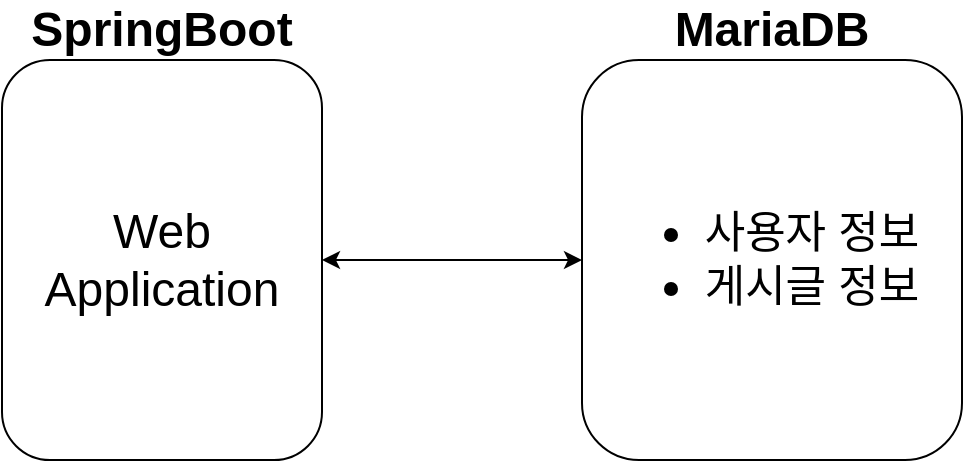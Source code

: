 <mxfile version="14.9.6" type="device"><diagram id="hoSuEQCe0r2lQlqbEewg" name="페이지-1"><mxGraphModel dx="1024" dy="592" grid="1" gridSize="10" guides="1" tooltips="1" connect="1" arrows="1" fold="1" page="1" pageScale="1" pageWidth="827" pageHeight="1169" math="0" shadow="0"><root><mxCell id="0"/><mxCell id="1" parent="0"/><mxCell id="BJHVURb5KaGyOkvHg0TY-1" value="&lt;font style=&quot;font-size: 24px&quot;&gt;Web Application&lt;/font&gt;" style="rounded=1;whiteSpace=wrap;html=1;" vertex="1" parent="1"><mxGeometry x="120" y="270" width="160" height="200" as="geometry"/></mxCell><mxCell id="BJHVURb5KaGyOkvHg0TY-2" value="&lt;b&gt;&lt;font style=&quot;font-size: 24px&quot;&gt;SpringBoot&lt;/font&gt;&lt;/b&gt;" style="text;html=1;strokeColor=none;fillColor=none;align=center;verticalAlign=middle;whiteSpace=wrap;rounded=0;" vertex="1" parent="1"><mxGeometry x="120" y="240" width="160" height="30" as="geometry"/></mxCell><mxCell id="BJHVURb5KaGyOkvHg0TY-3" value="&lt;b&gt;&lt;font style=&quot;font-size: 24px&quot;&gt;MariaDB&lt;/font&gt;&lt;/b&gt;" style="text;html=1;strokeColor=none;fillColor=none;align=center;verticalAlign=middle;whiteSpace=wrap;rounded=0;" vertex="1" parent="1"><mxGeometry x="425" y="240" width="160" height="30" as="geometry"/></mxCell><mxCell id="BJHVURb5KaGyOkvHg0TY-4" value="&lt;div style=&quot;font-size: 22px&quot;&gt;&lt;ul&gt;&lt;li&gt;사용자 정보&lt;/li&gt;&lt;li&gt;게시글 정보&lt;/li&gt;&lt;/ul&gt;&lt;/div&gt;" style="rounded=1;whiteSpace=wrap;html=1;align=center;" vertex="1" parent="1"><mxGeometry x="410" y="270" width="190" height="200" as="geometry"/></mxCell><mxCell id="BJHVURb5KaGyOkvHg0TY-7" value="" style="endArrow=classic;startArrow=classic;html=1;exitX=1;exitY=0.5;exitDx=0;exitDy=0;entryX=0;entryY=0.5;entryDx=0;entryDy=0;" edge="1" parent="1" source="BJHVURb5KaGyOkvHg0TY-1" target="BJHVURb5KaGyOkvHg0TY-4"><mxGeometry width="50" height="50" relative="1" as="geometry"><mxPoint x="390" y="260" as="sourcePoint"/><mxPoint x="440" y="210" as="targetPoint"/></mxGeometry></mxCell></root></mxGraphModel></diagram></mxfile>